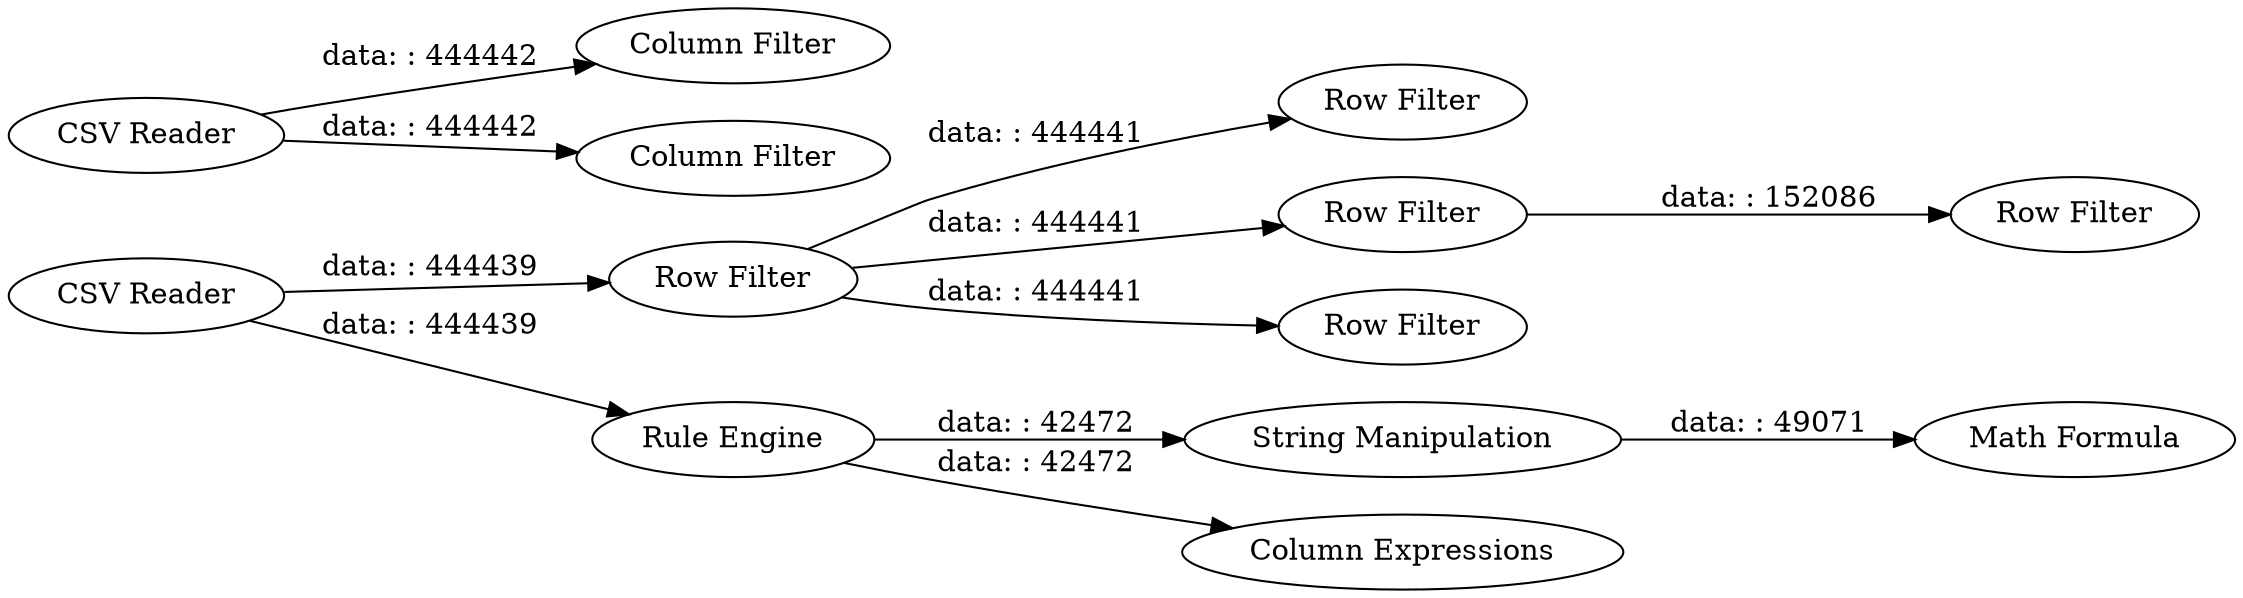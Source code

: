 digraph {
	"-2023064006215878952_2" [label="Row Filter"]
	"-2023064006215878952_5" [label="Row Filter"]
	"-2023064006215878952_29" [label="Math Formula"]
	"-2023064006215878952_11" [label="Row Filter"]
	"-2023064006215878952_28" [label="String Manipulation"]
	"-2023064006215878952_32" [label="CSV Reader"]
	"-2023064006215878952_23" [label="Column Filter"]
	"-2023064006215878952_24" [label="Column Filter"]
	"-2023064006215878952_12" [label="Row Filter"]
	"-2023064006215878952_3" [label="Row Filter"]
	"-2023064006215878952_27" [label="Rule Engine"]
	"-2023064006215878952_31" [label="CSV Reader"]
	"-2023064006215878952_30" [label="Column Expressions"]
	"-2023064006215878952_2" -> "-2023064006215878952_3" [label="data: : 444441"]
	"-2023064006215878952_2" -> "-2023064006215878952_5" [label="data: : 444441"]
	"-2023064006215878952_2" -> "-2023064006215878952_11" [label="data: : 444441"]
	"-2023064006215878952_27" -> "-2023064006215878952_30" [label="data: : 42472"]
	"-2023064006215878952_28" -> "-2023064006215878952_29" [label="data: : 49071"]
	"-2023064006215878952_27" -> "-2023064006215878952_28" [label="data: : 42472"]
	"-2023064006215878952_32" -> "-2023064006215878952_23" [label="data: : 444442"]
	"-2023064006215878952_31" -> "-2023064006215878952_2" [label="data: : 444439"]
	"-2023064006215878952_11" -> "-2023064006215878952_12" [label="data: : 152086"]
	"-2023064006215878952_31" -> "-2023064006215878952_27" [label="data: : 444439"]
	"-2023064006215878952_32" -> "-2023064006215878952_24" [label="data: : 444442"]
	rankdir=LR
}
